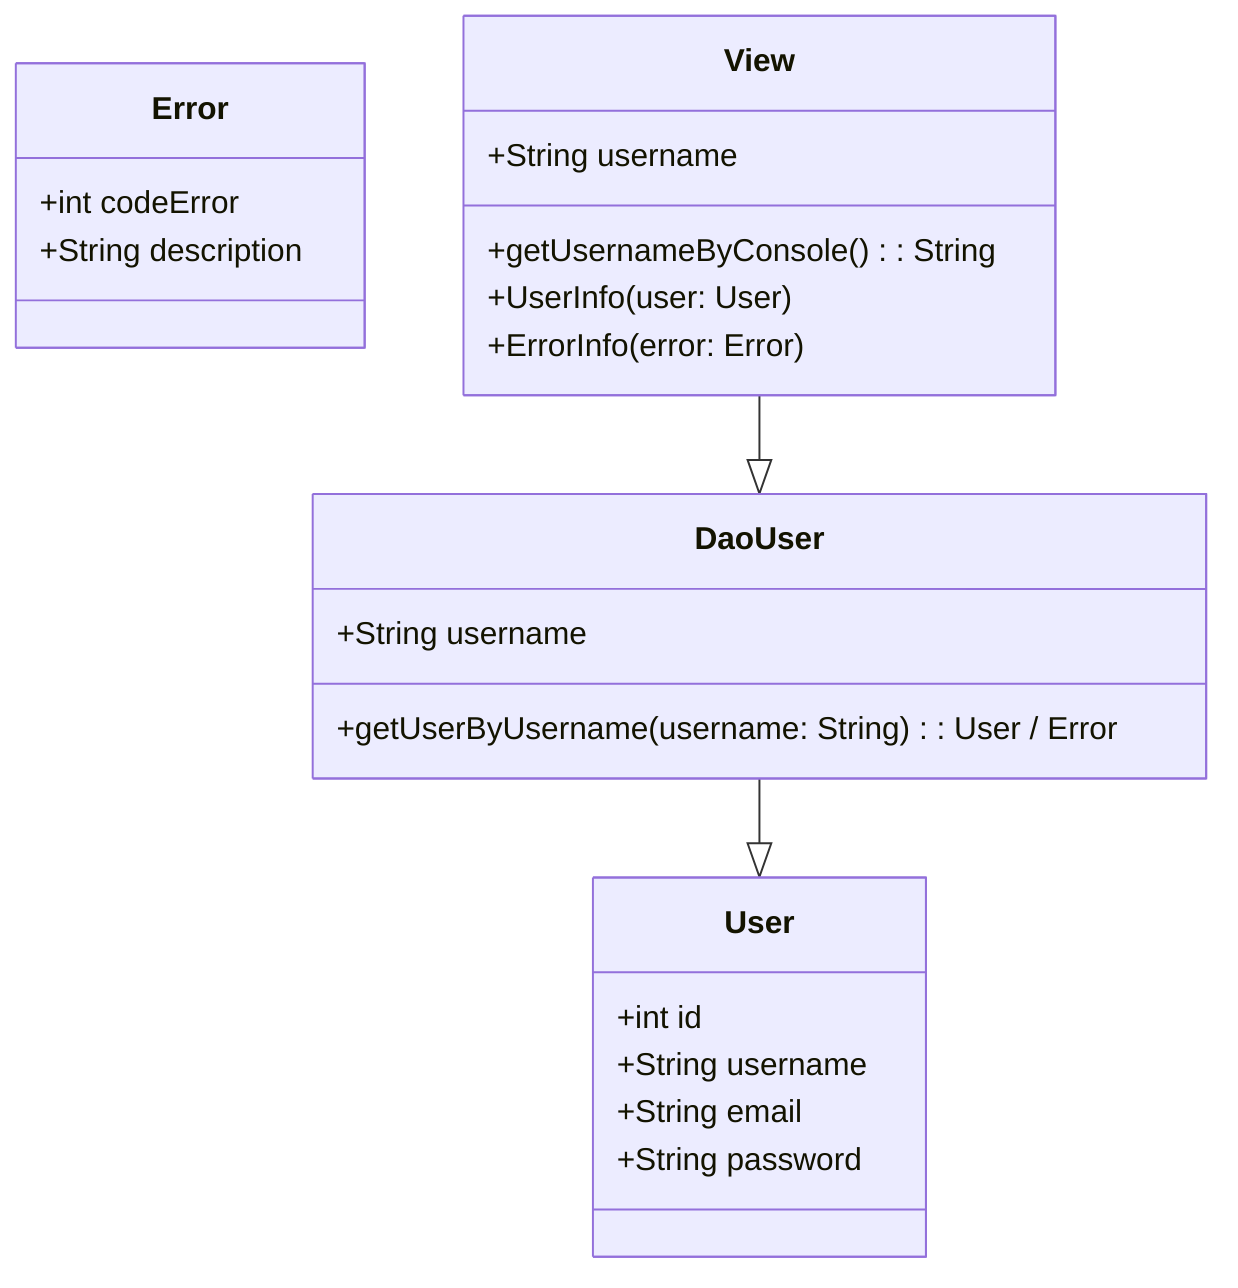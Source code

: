 classDiagram
    class User {
        +int id
        +String username
        +String email
        +String password
    }

    class Error {
        +int codeError
        +String description
    }

    class View {
        +String username
        +getUsernameByConsole(): String
        +UserInfo(user: User)
        +ErrorInfo(error: Error)
    }

    class DaoUser {
        +String username
        +getUserByUsername(username: String): User / Error
    }

    View --|> DaoUser 
    DaoUser --|> User